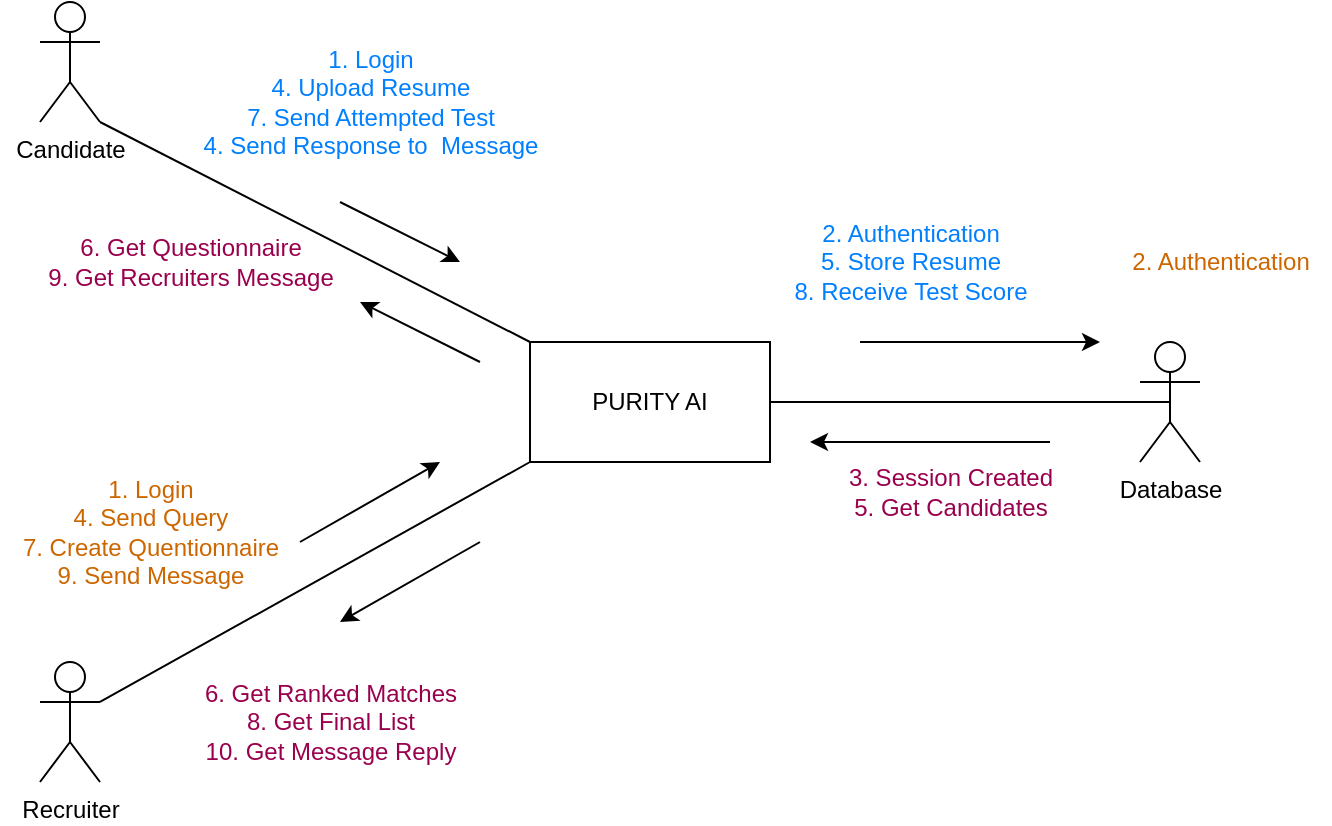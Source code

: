 <mxfile version="24.9.0">
  <diagram name="Page-1" id="SNE1HmwInn2z7xxRQhiP">
    <mxGraphModel dx="989" dy="551" grid="1" gridSize="10" guides="1" tooltips="1" connect="1" arrows="1" fold="1" page="1" pageScale="1" pageWidth="850" pageHeight="1100" math="0" shadow="0">
      <root>
        <mxCell id="0" />
        <mxCell id="1" parent="0" />
        <mxCell id="wNL4AaKvywY6EFF4VpWm-8" style="rounded=0;orthogonalLoop=1;jettySize=auto;html=1;exitX=1;exitY=1;exitDx=0;exitDy=0;exitPerimeter=0;entryX=0;entryY=0;entryDx=0;entryDy=0;endArrow=none;endFill=0;" parent="1" source="wNL4AaKvywY6EFF4VpWm-1" target="wNL4AaKvywY6EFF4VpWm-4" edge="1">
          <mxGeometry relative="1" as="geometry" />
        </mxCell>
        <mxCell id="wNL4AaKvywY6EFF4VpWm-1" value="Candidate" style="shape=umlActor;verticalLabelPosition=bottom;verticalAlign=top;html=1;outlineConnect=0;" parent="1" vertex="1">
          <mxGeometry x="120" y="180" width="30" height="60" as="geometry" />
        </mxCell>
        <mxCell id="wNL4AaKvywY6EFF4VpWm-9" style="rounded=0;orthogonalLoop=1;jettySize=auto;html=1;exitX=1;exitY=0.333;exitDx=0;exitDy=0;exitPerimeter=0;entryX=0;entryY=1;entryDx=0;entryDy=0;endArrow=none;endFill=0;" parent="1" source="wNL4AaKvywY6EFF4VpWm-3" target="wNL4AaKvywY6EFF4VpWm-4" edge="1">
          <mxGeometry relative="1" as="geometry" />
        </mxCell>
        <mxCell id="wNL4AaKvywY6EFF4VpWm-3" value="Recruiter" style="shape=umlActor;verticalLabelPosition=bottom;verticalAlign=top;html=1;outlineConnect=0;" parent="1" vertex="1">
          <mxGeometry x="120" y="510" width="30" height="60" as="geometry" />
        </mxCell>
        <mxCell id="wNL4AaKvywY6EFF4VpWm-10" style="edgeStyle=orthogonalEdgeStyle;rounded=0;orthogonalLoop=1;jettySize=auto;html=1;entryX=0.5;entryY=0.5;entryDx=0;entryDy=0;entryPerimeter=0;endArrow=none;endFill=0;" parent="1" source="wNL4AaKvywY6EFF4VpWm-4" target="wNL4AaKvywY6EFF4VpWm-5" edge="1">
          <mxGeometry relative="1" as="geometry" />
        </mxCell>
        <mxCell id="wNL4AaKvywY6EFF4VpWm-4" value="PURITY AI" style="rounded=0;whiteSpace=wrap;html=1;" parent="1" vertex="1">
          <mxGeometry x="365" y="350" width="120" height="60" as="geometry" />
        </mxCell>
        <mxCell id="wNL4AaKvywY6EFF4VpWm-5" value="Database" style="shape=umlActor;verticalLabelPosition=bottom;verticalAlign=top;html=1;outlineConnect=0;" parent="1" vertex="1">
          <mxGeometry x="670" y="350" width="30" height="60" as="geometry" />
        </mxCell>
        <mxCell id="wNL4AaKvywY6EFF4VpWm-11" value="&lt;font color=&quot;#007fff&quot;&gt;1. Login&lt;/font&gt;&lt;div&gt;&lt;font color=&quot;#007fff&quot;&gt;4. Upload Resume&lt;br&gt;7. Send Attempted Test&lt;br&gt;4. Send Response to&amp;nbsp; Message&lt;/font&gt;&lt;/div&gt;" style="text;html=1;align=center;verticalAlign=middle;resizable=0;points=[];autosize=1;strokeColor=none;fillColor=none;" parent="1" vertex="1">
          <mxGeometry x="190" y="195" width="190" height="70" as="geometry" />
        </mxCell>
        <mxCell id="wNL4AaKvywY6EFF4VpWm-12" value="&lt;font color=&quot;#007fff&quot;&gt;2. Authentication&lt;/font&gt;&lt;div&gt;&lt;font color=&quot;#007fff&quot;&gt;5. Store Resume&lt;br&gt;8. Receive Test Score&lt;/font&gt;&lt;/div&gt;" style="text;html=1;align=center;verticalAlign=middle;resizable=0;points=[];autosize=1;strokeColor=none;fillColor=none;" parent="1" vertex="1">
          <mxGeometry x="485" y="280" width="140" height="60" as="geometry" />
        </mxCell>
        <mxCell id="wNL4AaKvywY6EFF4VpWm-13" value="&lt;font color=&quot;#cc6600&quot;&gt;1. Login&lt;/font&gt;&lt;div&gt;&lt;font color=&quot;#cc6600&quot;&gt;4. Send Query&lt;br&gt;7. Create Quentionnaire&lt;br&gt;9. Send Message&lt;/font&gt;&lt;/div&gt;" style="text;html=1;align=center;verticalAlign=middle;resizable=0;points=[];autosize=1;strokeColor=none;fillColor=none;" parent="1" vertex="1">
          <mxGeometry x="100" y="410" width="150" height="70" as="geometry" />
        </mxCell>
        <mxCell id="wNL4AaKvywY6EFF4VpWm-14" value="&lt;font color=&quot;#cc6600&quot;&gt;2. Authentication&lt;/font&gt;" style="text;html=1;align=center;verticalAlign=middle;resizable=0;points=[];autosize=1;strokeColor=none;fillColor=none;" parent="1" vertex="1">
          <mxGeometry x="655" y="295" width="110" height="30" as="geometry" />
        </mxCell>
        <mxCell id="wNL4AaKvywY6EFF4VpWm-15" value="&lt;font color=&quot;#99004d&quot;&gt;3. Session Created&lt;br&gt;5. Get Candidates&lt;/font&gt;" style="text;html=1;align=center;verticalAlign=middle;resizable=0;points=[];autosize=1;strokeColor=none;fillColor=none;" parent="1" vertex="1">
          <mxGeometry x="510" y="405" width="130" height="40" as="geometry" />
        </mxCell>
        <mxCell id="wNL4AaKvywY6EFF4VpWm-16" value="&lt;font color=&quot;#99004d&quot;&gt;6. Get Ranked Matches&lt;/font&gt;&lt;div&gt;&lt;font color=&quot;#99004d&quot;&gt;8. Get Final List&lt;br&gt;10. Get Message Reply&lt;/font&gt;&lt;/div&gt;" style="text;html=1;align=center;verticalAlign=middle;resizable=0;points=[];autosize=1;strokeColor=none;fillColor=none;" parent="1" vertex="1">
          <mxGeometry x="190" y="510" width="150" height="60" as="geometry" />
        </mxCell>
        <mxCell id="wNL4AaKvywY6EFF4VpWm-17" value="&lt;font color=&quot;#99004d&quot;&gt;6. Get Questionnaire&lt;/font&gt;&lt;div&gt;&lt;font color=&quot;#99004d&quot;&gt;9. Get Recruiters Message&lt;br&gt;&lt;/font&gt;&lt;/div&gt;" style="text;html=1;align=center;verticalAlign=middle;resizable=0;points=[];autosize=1;strokeColor=none;fillColor=none;" parent="1" vertex="1">
          <mxGeometry x="110" y="290" width="170" height="40" as="geometry" />
        </mxCell>
        <mxCell id="wNL4AaKvywY6EFF4VpWm-19" value="" style="endArrow=classic;html=1;rounded=0;" parent="1" edge="1">
          <mxGeometry width="50" height="50" relative="1" as="geometry">
            <mxPoint x="625" y="400" as="sourcePoint" />
            <mxPoint x="505" y="400" as="targetPoint" />
          </mxGeometry>
        </mxCell>
        <mxCell id="wNL4AaKvywY6EFF4VpWm-20" value="" style="endArrow=classic;html=1;rounded=0;" parent="1" edge="1">
          <mxGeometry width="50" height="50" relative="1" as="geometry">
            <mxPoint x="530" y="350" as="sourcePoint" />
            <mxPoint x="650" y="350" as="targetPoint" />
          </mxGeometry>
        </mxCell>
        <mxCell id="wNL4AaKvywY6EFF4VpWm-22" value="" style="endArrow=classic;html=1;rounded=0;" parent="1" edge="1">
          <mxGeometry width="50" height="50" relative="1" as="geometry">
            <mxPoint x="250" y="450" as="sourcePoint" />
            <mxPoint x="320" y="410" as="targetPoint" />
          </mxGeometry>
        </mxCell>
        <mxCell id="wNL4AaKvywY6EFF4VpWm-23" value="" style="endArrow=classic;html=1;rounded=0;" parent="1" edge="1">
          <mxGeometry width="50" height="50" relative="1" as="geometry">
            <mxPoint x="340" y="450" as="sourcePoint" />
            <mxPoint x="270" y="490" as="targetPoint" />
          </mxGeometry>
        </mxCell>
        <mxCell id="wNL4AaKvywY6EFF4VpWm-24" value="" style="endArrow=classic;html=1;rounded=0;" parent="1" edge="1">
          <mxGeometry width="50" height="50" relative="1" as="geometry">
            <mxPoint x="270" y="280" as="sourcePoint" />
            <mxPoint x="330" y="310" as="targetPoint" />
          </mxGeometry>
        </mxCell>
        <mxCell id="wNL4AaKvywY6EFF4VpWm-25" value="" style="endArrow=classic;html=1;rounded=0;" parent="1" edge="1">
          <mxGeometry width="50" height="50" relative="1" as="geometry">
            <mxPoint x="340" y="360" as="sourcePoint" />
            <mxPoint x="280" y="330" as="targetPoint" />
          </mxGeometry>
        </mxCell>
      </root>
    </mxGraphModel>
  </diagram>
</mxfile>
